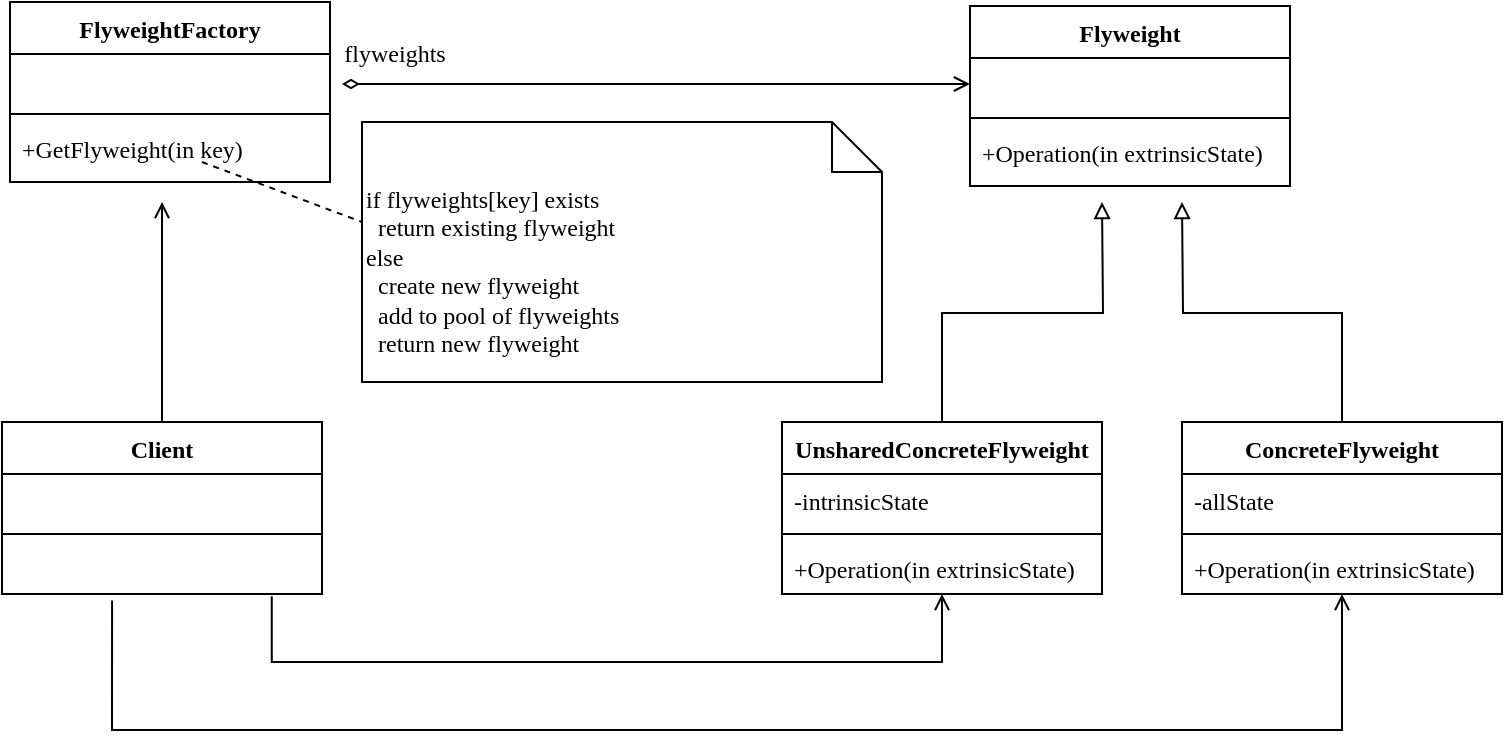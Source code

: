 <mxfile version="16.5.1" type="device"><diagram id="C5RBs43oDa-KdzZeNtuy" name="Page-1"><mxGraphModel dx="640" dy="1049" grid="1" gridSize="10" guides="1" tooltips="1" connect="1" arrows="1" fold="1" page="1" pageScale="1" pageWidth="827" pageHeight="1169" math="0" shadow="0"><root><mxCell id="WIyWlLk6GJQsqaUBKTNV-0"/><mxCell id="WIyWlLk6GJQsqaUBKTNV-1" parent="WIyWlLk6GJQsqaUBKTNV-0"/><mxCell id="Mtmfk03SyUQb4BhBK3cF-49" value="Flyweight" style="swimlane;fontStyle=1;align=center;verticalAlign=top;childLayout=stackLayout;horizontal=1;startSize=26;horizontalStack=0;resizeParent=1;resizeParentMax=0;resizeLast=0;collapsible=1;marginBottom=0;fontFamily=Lucida Console;fontSize=12;" parent="WIyWlLk6GJQsqaUBKTNV-1" vertex="1"><mxGeometry x="574" y="552" width="160" height="90" as="geometry"/></mxCell><mxCell id="Mtmfk03SyUQb4BhBK3cF-50" value=" " style="text;strokeColor=none;fillColor=none;align=left;verticalAlign=top;spacingLeft=4;spacingRight=4;overflow=hidden;rotatable=0;points=[[0,0.5],[1,0.5]];portConstraint=eastwest;fontFamily=Lucida Console;fontSize=12;" parent="Mtmfk03SyUQb4BhBK3cF-49" vertex="1"><mxGeometry y="26" width="160" height="26" as="geometry"/></mxCell><mxCell id="Mtmfk03SyUQb4BhBK3cF-51" value="" style="line;strokeWidth=1;fillColor=none;align=left;verticalAlign=middle;spacingTop=-1;spacingLeft=3;spacingRight=3;rotatable=0;labelPosition=right;points=[];portConstraint=eastwest;fontFamily=Lucida Console;fontSize=12;" parent="Mtmfk03SyUQb4BhBK3cF-49" vertex="1"><mxGeometry y="52" width="160" height="8" as="geometry"/></mxCell><mxCell id="Mtmfk03SyUQb4BhBK3cF-52" value="+Operation(in extrinsicState)" style="text;strokeColor=none;fillColor=none;align=left;verticalAlign=top;spacingLeft=4;spacingRight=4;overflow=hidden;rotatable=0;points=[[0,0.5],[1,0.5]];portConstraint=eastwest;fontFamily=Lucida Console;fontSize=12;" parent="Mtmfk03SyUQb4BhBK3cF-49" vertex="1"><mxGeometry y="60" width="160" height="30" as="geometry"/></mxCell><mxCell id="Mtmfk03SyUQb4BhBK3cF-113" style="edgeStyle=orthogonalEdgeStyle;rounded=0;orthogonalLoop=1;jettySize=auto;html=1;fontFamily=Lucida Console;fontSize=12;startArrow=none;startFill=0;endArrow=block;endFill=0;strokeWidth=1;" parent="WIyWlLk6GJQsqaUBKTNV-1" source="Mtmfk03SyUQb4BhBK3cF-77" edge="1"><mxGeometry relative="1" as="geometry"><mxPoint x="640" y="650" as="targetPoint"/></mxGeometry></mxCell><mxCell id="Mtmfk03SyUQb4BhBK3cF-77" value="UnsharedConcreteFlyweight" style="swimlane;fontStyle=1;align=center;verticalAlign=top;childLayout=stackLayout;horizontal=1;startSize=26;horizontalStack=0;resizeParent=1;resizeParentMax=0;resizeLast=0;collapsible=1;marginBottom=0;fontFamily=Lucida Console;fontSize=12;" parent="WIyWlLk6GJQsqaUBKTNV-1" vertex="1"><mxGeometry x="480" y="760" width="160" height="86" as="geometry"/></mxCell><mxCell id="Mtmfk03SyUQb4BhBK3cF-78" value="-intrinsicState" style="text;strokeColor=none;fillColor=none;align=left;verticalAlign=top;spacingLeft=4;spacingRight=4;overflow=hidden;rotatable=0;points=[[0,0.5],[1,0.5]];portConstraint=eastwest;fontFamily=Lucida Console;fontSize=12;" parent="Mtmfk03SyUQb4BhBK3cF-77" vertex="1"><mxGeometry y="26" width="160" height="26" as="geometry"/></mxCell><mxCell id="Mtmfk03SyUQb4BhBK3cF-79" value="" style="line;strokeWidth=1;fillColor=none;align=left;verticalAlign=middle;spacingTop=-1;spacingLeft=3;spacingRight=3;rotatable=0;labelPosition=right;points=[];portConstraint=eastwest;fontFamily=Lucida Console;fontSize=12;" parent="Mtmfk03SyUQb4BhBK3cF-77" vertex="1"><mxGeometry y="52" width="160" height="8" as="geometry"/></mxCell><mxCell id="Mtmfk03SyUQb4BhBK3cF-80" value="+Operation(in extrinsicState)" style="text;strokeColor=none;fillColor=none;align=left;verticalAlign=top;spacingLeft=4;spacingRight=4;overflow=hidden;rotatable=0;points=[[0,0.5],[1,0.5]];portConstraint=eastwest;fontFamily=Lucida Console;fontSize=12;" parent="Mtmfk03SyUQb4BhBK3cF-77" vertex="1"><mxGeometry y="60" width="160" height="26" as="geometry"/></mxCell><mxCell id="Mtmfk03SyUQb4BhBK3cF-92" value="FlyweightFactory" style="swimlane;fontStyle=1;align=center;verticalAlign=top;childLayout=stackLayout;horizontal=1;startSize=26;horizontalStack=0;resizeParent=1;resizeParentMax=0;resizeLast=0;collapsible=1;marginBottom=0;fontFamily=Lucida Console;fontSize=12;" parent="WIyWlLk6GJQsqaUBKTNV-1" vertex="1"><mxGeometry x="94" y="550" width="160" height="90" as="geometry"/></mxCell><mxCell id="Mtmfk03SyUQb4BhBK3cF-93" value=" " style="text;strokeColor=none;fillColor=none;align=left;verticalAlign=top;spacingLeft=4;spacingRight=4;overflow=hidden;rotatable=0;points=[[0,0.5],[1,0.5]];portConstraint=eastwest;fontFamily=Lucida Console;fontSize=12;" parent="Mtmfk03SyUQb4BhBK3cF-92" vertex="1"><mxGeometry y="26" width="160" height="26" as="geometry"/></mxCell><mxCell id="Mtmfk03SyUQb4BhBK3cF-94" value="" style="line;strokeWidth=1;fillColor=none;align=left;verticalAlign=middle;spacingTop=-1;spacingLeft=3;spacingRight=3;rotatable=0;labelPosition=right;points=[];portConstraint=eastwest;fontFamily=Lucida Console;fontSize=12;" parent="Mtmfk03SyUQb4BhBK3cF-92" vertex="1"><mxGeometry y="52" width="160" height="8" as="geometry"/></mxCell><mxCell id="Mtmfk03SyUQb4BhBK3cF-95" value="+GetFlyweight(in key)" style="text;strokeColor=none;fillColor=none;align=left;verticalAlign=top;spacingLeft=4;spacingRight=4;overflow=hidden;rotatable=0;points=[[0,0.5],[1,0.5]];portConstraint=eastwest;fontFamily=Lucida Console;fontSize=12;" parent="Mtmfk03SyUQb4BhBK3cF-92" vertex="1"><mxGeometry y="60" width="160" height="30" as="geometry"/></mxCell><mxCell id="Mtmfk03SyUQb4BhBK3cF-101" style="edgeStyle=orthogonalEdgeStyle;rounded=0;orthogonalLoop=1;jettySize=auto;html=1;fontFamily=Lucida Console;fontSize=12;startArrow=open;startFill=0;endArrow=diamondThin;endFill=0;strokeWidth=1;exitX=0;exitY=0.5;exitDx=0;exitDy=0;" parent="WIyWlLk6GJQsqaUBKTNV-1" source="Mtmfk03SyUQb4BhBK3cF-50" edge="1"><mxGeometry relative="1" as="geometry"><mxPoint x="260" y="591" as="targetPoint"/><mxPoint x="334" y="591" as="sourcePoint"/></mxGeometry></mxCell><mxCell id="KM2LtFY2ET7f4TOrhWX6-0" value="flyweights" style="edgeLabel;html=1;align=center;verticalAlign=middle;resizable=0;points=[];fontSize=12;fontFamily=Lucida Console;" vertex="1" connectable="0" parent="Mtmfk03SyUQb4BhBK3cF-101"><mxGeometry x="0.936" y="-3" relative="1" as="geometry"><mxPoint x="16" y="-12" as="offset"/></mxGeometry></mxCell><mxCell id="Mtmfk03SyUQb4BhBK3cF-114" style="edgeStyle=orthogonalEdgeStyle;rounded=0;orthogonalLoop=1;jettySize=auto;html=1;fontFamily=Lucida Console;fontSize=12;startArrow=none;startFill=0;endArrow=block;endFill=0;strokeWidth=1;" parent="WIyWlLk6GJQsqaUBKTNV-1" source="Mtmfk03SyUQb4BhBK3cF-109" edge="1"><mxGeometry relative="1" as="geometry"><mxPoint x="680" y="650" as="targetPoint"/></mxGeometry></mxCell><mxCell id="Mtmfk03SyUQb4BhBK3cF-109" value="ConcreteFlyweight" style="swimlane;fontStyle=1;align=center;verticalAlign=top;childLayout=stackLayout;horizontal=1;startSize=26;horizontalStack=0;resizeParent=1;resizeParentMax=0;resizeLast=0;collapsible=1;marginBottom=0;fontFamily=Lucida Console;fontSize=12;" parent="WIyWlLk6GJQsqaUBKTNV-1" vertex="1"><mxGeometry x="680" y="760" width="160" height="86" as="geometry"/></mxCell><mxCell id="Mtmfk03SyUQb4BhBK3cF-110" value="-allState" style="text;strokeColor=none;fillColor=none;align=left;verticalAlign=top;spacingLeft=4;spacingRight=4;overflow=hidden;rotatable=0;points=[[0,0.5],[1,0.5]];portConstraint=eastwest;fontFamily=Lucida Console;fontSize=12;" parent="Mtmfk03SyUQb4BhBK3cF-109" vertex="1"><mxGeometry y="26" width="160" height="26" as="geometry"/></mxCell><mxCell id="Mtmfk03SyUQb4BhBK3cF-111" value="" style="line;strokeWidth=1;fillColor=none;align=left;verticalAlign=middle;spacingTop=-1;spacingLeft=3;spacingRight=3;rotatable=0;labelPosition=right;points=[];portConstraint=eastwest;fontFamily=Lucida Console;fontSize=12;" parent="Mtmfk03SyUQb4BhBK3cF-109" vertex="1"><mxGeometry y="52" width="160" height="8" as="geometry"/></mxCell><mxCell id="Mtmfk03SyUQb4BhBK3cF-112" value="+Operation(in extrinsicState)" style="text;strokeColor=none;fillColor=none;align=left;verticalAlign=top;spacingLeft=4;spacingRight=4;overflow=hidden;rotatable=0;points=[[0,0.5],[1,0.5]];portConstraint=eastwest;fontFamily=Lucida Console;fontSize=12;" parent="Mtmfk03SyUQb4BhBK3cF-109" vertex="1"><mxGeometry y="60" width="160" height="26" as="geometry"/></mxCell><mxCell id="Mtmfk03SyUQb4BhBK3cF-119" style="edgeStyle=orthogonalEdgeStyle;rounded=0;orthogonalLoop=1;jettySize=auto;html=1;fontFamily=Lucida Console;fontSize=12;startArrow=none;startFill=0;endArrow=open;endFill=0;strokeWidth=1;" parent="WIyWlLk6GJQsqaUBKTNV-1" source="Mtmfk03SyUQb4BhBK3cF-115" edge="1"><mxGeometry relative="1" as="geometry"><mxPoint x="170" y="650" as="targetPoint"/></mxGeometry></mxCell><mxCell id="Mtmfk03SyUQb4BhBK3cF-115" value="Client" style="swimlane;fontStyle=1;align=center;verticalAlign=top;childLayout=stackLayout;horizontal=1;startSize=26;horizontalStack=0;resizeParent=1;resizeParentMax=0;resizeLast=0;collapsible=1;marginBottom=0;fontFamily=Lucida Console;fontSize=12;" parent="WIyWlLk6GJQsqaUBKTNV-1" vertex="1"><mxGeometry x="90" y="760" width="160" height="86" as="geometry"/></mxCell><mxCell id="Mtmfk03SyUQb4BhBK3cF-116" value=" " style="text;strokeColor=none;fillColor=none;align=left;verticalAlign=top;spacingLeft=4;spacingRight=4;overflow=hidden;rotatable=0;points=[[0,0.5],[1,0.5]];portConstraint=eastwest;fontFamily=Lucida Console;fontSize=12;" parent="Mtmfk03SyUQb4BhBK3cF-115" vertex="1"><mxGeometry y="26" width="160" height="26" as="geometry"/></mxCell><mxCell id="Mtmfk03SyUQb4BhBK3cF-117" value="" style="line;strokeWidth=1;fillColor=none;align=left;verticalAlign=middle;spacingTop=-1;spacingLeft=3;spacingRight=3;rotatable=0;labelPosition=right;points=[];portConstraint=eastwest;fontFamily=Lucida Console;fontSize=12;" parent="Mtmfk03SyUQb4BhBK3cF-115" vertex="1"><mxGeometry y="52" width="160" height="8" as="geometry"/></mxCell><mxCell id="Mtmfk03SyUQb4BhBK3cF-118" value=" " style="text;strokeColor=none;fillColor=none;align=left;verticalAlign=top;spacingLeft=4;spacingRight=4;overflow=hidden;rotatable=0;points=[[0,0.5],[1,0.5]];portConstraint=eastwest;fontFamily=Lucida Console;fontSize=12;" parent="Mtmfk03SyUQb4BhBK3cF-115" vertex="1"><mxGeometry y="60" width="160" height="26" as="geometry"/></mxCell><mxCell id="Mtmfk03SyUQb4BhBK3cF-120" style="edgeStyle=orthogonalEdgeStyle;rounded=0;orthogonalLoop=1;jettySize=auto;html=1;fontFamily=Lucida Console;fontSize=12;startArrow=none;startFill=0;endArrow=open;endFill=0;strokeWidth=1;exitX=0.843;exitY=1.044;exitDx=0;exitDy=0;exitPerimeter=0;entryX=0.5;entryY=1;entryDx=0;entryDy=0;" parent="WIyWlLk6GJQsqaUBKTNV-1" source="Mtmfk03SyUQb4BhBK3cF-118" target="Mtmfk03SyUQb4BhBK3cF-77" edge="1"><mxGeometry relative="1" as="geometry"><mxPoint x="560" y="920" as="targetPoint"/><Array as="points"><mxPoint x="225" y="880"/><mxPoint x="560" y="880"/></Array></mxGeometry></mxCell><mxCell id="Mtmfk03SyUQb4BhBK3cF-121" style="edgeStyle=orthogonalEdgeStyle;rounded=0;orthogonalLoop=1;jettySize=auto;html=1;fontFamily=Lucida Console;fontSize=12;startArrow=none;startFill=0;endArrow=open;endFill=0;strokeWidth=1;exitX=0.344;exitY=1.123;exitDx=0;exitDy=0;exitPerimeter=0;" parent="WIyWlLk6GJQsqaUBKTNV-1" source="Mtmfk03SyUQb4BhBK3cF-118" target="Mtmfk03SyUQb4BhBK3cF-112" edge="1"><mxGeometry relative="1" as="geometry"><mxPoint x="479.91" y="880" as="targetPoint"/><mxPoint x="144.79" y="881.144" as="sourcePoint"/><Array as="points"><mxPoint x="145" y="914"/><mxPoint x="760" y="914"/></Array></mxGeometry></mxCell><mxCell id="KM2LtFY2ET7f4TOrhWX6-1" value="if flyweights[key] exists&lt;br&gt;&amp;nbsp; return existing flyweight&lt;br&gt;else&lt;br&gt;&amp;nbsp; create new flyweight&lt;br&gt;&amp;nbsp; add to pool of flyweights&lt;br&gt;&amp;nbsp; return new flyweight" style="shape=note2;boundedLbl=1;whiteSpace=wrap;html=1;size=25;verticalAlign=top;align=left;fontFamily=Lucida Console;fontSize=12;" vertex="1" parent="WIyWlLk6GJQsqaUBKTNV-1"><mxGeometry x="270" y="610" width="260" height="130" as="geometry"/></mxCell><mxCell id="KM2LtFY2ET7f4TOrhWX6-2" value="" style="endArrow=none;dashed=1;html=1;rounded=0;fontFamily=Lucida Console;fontSize=12;strokeWidth=1;" edge="1" parent="WIyWlLk6GJQsqaUBKTNV-1"><mxGeometry width="50" height="50" relative="1" as="geometry"><mxPoint x="190" y="630" as="sourcePoint"/><mxPoint x="270" y="660" as="targetPoint"/></mxGeometry></mxCell></root></mxGraphModel></diagram></mxfile>